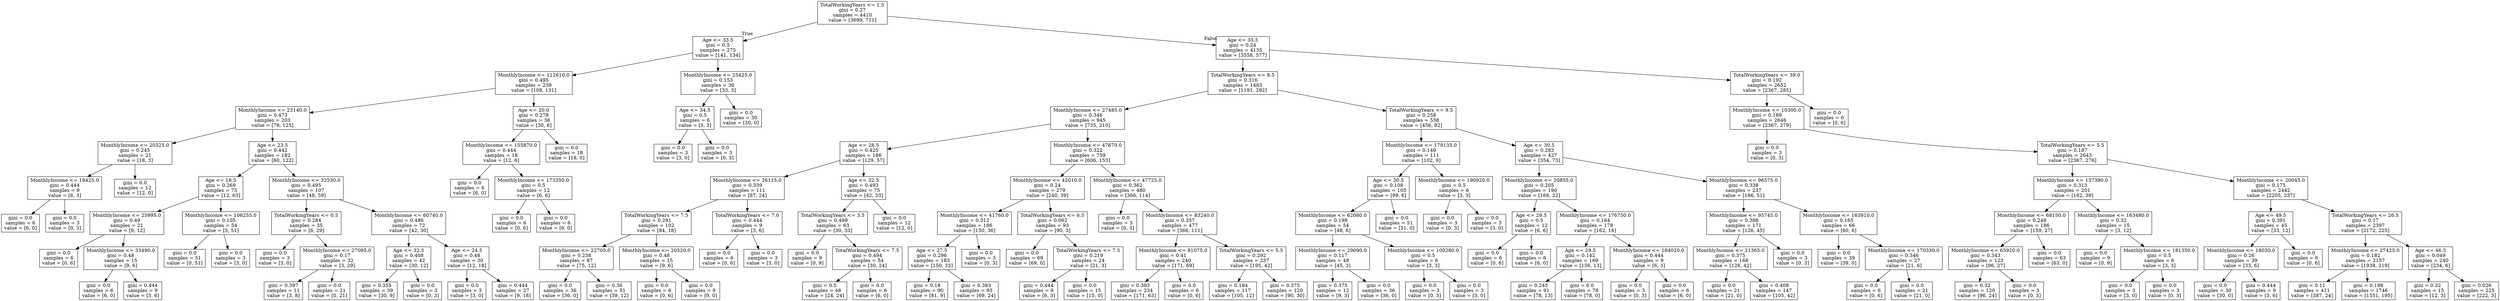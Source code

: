 digraph Tree {
node [shape=box] ;
0 [label="TotalWorkingYears <= 1.5\ngini = 0.27\nsamples = 4410\nvalue = [3699, 711]"] ;
1 [label="Age <= 33.5\ngini = 0.5\nsamples = 275\nvalue = [141, 134]"] ;
0 -> 1 [labeldistance=2.5, labelangle=45, headlabel="True"] ;
2 [label="MonthlyIncome <= 112610.0\ngini = 0.495\nsamples = 239\nvalue = [108, 131]"] ;
1 -> 2 ;
3 [label="MonthlyIncome <= 23140.0\ngini = 0.473\nsamples = 203\nvalue = [78, 125]"] ;
2 -> 3 ;
4 [label="MonthlyIncome <= 20325.0\ngini = 0.245\nsamples = 21\nvalue = [18, 3]"] ;
3 -> 4 ;
5 [label="MonthlyIncome <= 19425.0\ngini = 0.444\nsamples = 9\nvalue = [6, 3]"] ;
4 -> 5 ;
6 [label="gini = 0.0\nsamples = 6\nvalue = [6, 0]"] ;
5 -> 6 ;
7 [label="gini = 0.0\nsamples = 3\nvalue = [0, 3]"] ;
5 -> 7 ;
8 [label="gini = 0.0\nsamples = 12\nvalue = [12, 0]"] ;
4 -> 8 ;
9 [label="Age <= 23.5\ngini = 0.442\nsamples = 182\nvalue = [60, 122]"] ;
3 -> 9 ;
10 [label="Age <= 18.5\ngini = 0.269\nsamples = 75\nvalue = [12, 63]"] ;
9 -> 10 ;
11 [label="MonthlyIncome <= 25995.0\ngini = 0.49\nsamples = 21\nvalue = [9, 12]"] ;
10 -> 11 ;
12 [label="gini = 0.0\nsamples = 6\nvalue = [0, 6]"] ;
11 -> 12 ;
13 [label="MonthlyIncome <= 33490.0\ngini = 0.48\nsamples = 15\nvalue = [9, 6]"] ;
11 -> 13 ;
14 [label="gini = 0.0\nsamples = 6\nvalue = [6, 0]"] ;
13 -> 14 ;
15 [label="gini = 0.444\nsamples = 9\nvalue = [3, 6]"] ;
13 -> 15 ;
16 [label="MonthlyIncome <= 106255.0\ngini = 0.105\nsamples = 54\nvalue = [3, 51]"] ;
10 -> 16 ;
17 [label="gini = 0.0\nsamples = 51\nvalue = [0, 51]"] ;
16 -> 17 ;
18 [label="gini = 0.0\nsamples = 3\nvalue = [3, 0]"] ;
16 -> 18 ;
19 [label="MonthlyIncome <= 32530.0\ngini = 0.495\nsamples = 107\nvalue = [48, 59]"] ;
9 -> 19 ;
20 [label="TotalWorkingYears <= 0.5\ngini = 0.284\nsamples = 35\nvalue = [6, 29]"] ;
19 -> 20 ;
21 [label="gini = 0.0\nsamples = 3\nvalue = [3, 0]"] ;
20 -> 21 ;
22 [label="MonthlyIncome <= 27095.0\ngini = 0.17\nsamples = 32\nvalue = [3, 29]"] ;
20 -> 22 ;
23 [label="gini = 0.397\nsamples = 11\nvalue = [3, 8]"] ;
22 -> 23 ;
24 [label="gini = 0.0\nsamples = 21\nvalue = [0, 21]"] ;
22 -> 24 ;
25 [label="MonthlyIncome <= 60740.0\ngini = 0.486\nsamples = 72\nvalue = [42, 30]"] ;
19 -> 25 ;
26 [label="Age <= 32.5\ngini = 0.408\nsamples = 42\nvalue = [30, 12]"] ;
25 -> 26 ;
27 [label="gini = 0.355\nsamples = 39\nvalue = [30, 9]"] ;
26 -> 27 ;
28 [label="gini = 0.0\nsamples = 3\nvalue = [0, 3]"] ;
26 -> 28 ;
29 [label="Age <= 24.5\ngini = 0.48\nsamples = 30\nvalue = [12, 18]"] ;
25 -> 29 ;
30 [label="gini = 0.0\nsamples = 3\nvalue = [3, 0]"] ;
29 -> 30 ;
31 [label="gini = 0.444\nsamples = 27\nvalue = [9, 18]"] ;
29 -> 31 ;
32 [label="Age <= 20.0\ngini = 0.278\nsamples = 36\nvalue = [30, 6]"] ;
2 -> 32 ;
33 [label="MonthlyIncome <= 155870.0\ngini = 0.444\nsamples = 18\nvalue = [12, 6]"] ;
32 -> 33 ;
34 [label="gini = 0.0\nsamples = 6\nvalue = [6, 0]"] ;
33 -> 34 ;
35 [label="MonthlyIncome <= 173350.0\ngini = 0.5\nsamples = 12\nvalue = [6, 6]"] ;
33 -> 35 ;
36 [label="gini = 0.0\nsamples = 6\nvalue = [0, 6]"] ;
35 -> 36 ;
37 [label="gini = 0.0\nsamples = 6\nvalue = [6, 0]"] ;
35 -> 37 ;
38 [label="gini = 0.0\nsamples = 18\nvalue = [18, 0]"] ;
32 -> 38 ;
39 [label="MonthlyIncome <= 25425.0\ngini = 0.153\nsamples = 36\nvalue = [33, 3]"] ;
1 -> 39 ;
40 [label="Age <= 34.5\ngini = 0.5\nsamples = 6\nvalue = [3, 3]"] ;
39 -> 40 ;
41 [label="gini = 0.0\nsamples = 3\nvalue = [3, 0]"] ;
40 -> 41 ;
42 [label="gini = 0.0\nsamples = 3\nvalue = [0, 3]"] ;
40 -> 42 ;
43 [label="gini = 0.0\nsamples = 30\nvalue = [30, 0]"] ;
39 -> 43 ;
44 [label="Age <= 33.5\ngini = 0.24\nsamples = 4135\nvalue = [3558, 577]"] ;
0 -> 44 [labeldistance=2.5, labelangle=-45, headlabel="False"] ;
45 [label="TotalWorkingYears <= 8.5\ngini = 0.316\nsamples = 1483\nvalue = [1191, 292]"] ;
44 -> 45 ;
46 [label="MonthlyIncome <= 27485.0\ngini = 0.346\nsamples = 945\nvalue = [735, 210]"] ;
45 -> 46 ;
47 [label="Age <= 28.5\ngini = 0.425\nsamples = 186\nvalue = [129, 57]"] ;
46 -> 47 ;
48 [label="MonthlyIncome <= 26115.0\ngini = 0.339\nsamples = 111\nvalue = [87, 24]"] ;
47 -> 48 ;
49 [label="TotalWorkingYears <= 7.5\ngini = 0.291\nsamples = 102\nvalue = [84, 18]"] ;
48 -> 49 ;
50 [label="MonthlyIncome <= 22705.0\ngini = 0.238\nsamples = 87\nvalue = [75, 12]"] ;
49 -> 50 ;
51 [label="gini = 0.0\nsamples = 36\nvalue = [36, 0]"] ;
50 -> 51 ;
52 [label="gini = 0.36\nsamples = 51\nvalue = [39, 12]"] ;
50 -> 52 ;
53 [label="MonthlyIncome <= 20520.0\ngini = 0.48\nsamples = 15\nvalue = [9, 6]"] ;
49 -> 53 ;
54 [label="gini = 0.0\nsamples = 6\nvalue = [0, 6]"] ;
53 -> 54 ;
55 [label="gini = 0.0\nsamples = 9\nvalue = [9, 0]"] ;
53 -> 55 ;
56 [label="TotalWorkingYears <= 7.0\ngini = 0.444\nsamples = 9\nvalue = [3, 6]"] ;
48 -> 56 ;
57 [label="gini = 0.0\nsamples = 6\nvalue = [0, 6]"] ;
56 -> 57 ;
58 [label="gini = 0.0\nsamples = 3\nvalue = [3, 0]"] ;
56 -> 58 ;
59 [label="Age <= 32.5\ngini = 0.493\nsamples = 75\nvalue = [42, 33]"] ;
47 -> 59 ;
60 [label="TotalWorkingYears <= 3.5\ngini = 0.499\nsamples = 63\nvalue = [30, 33]"] ;
59 -> 60 ;
61 [label="gini = 0.0\nsamples = 9\nvalue = [0, 9]"] ;
60 -> 61 ;
62 [label="TotalWorkingYears <= 7.5\ngini = 0.494\nsamples = 54\nvalue = [30, 24]"] ;
60 -> 62 ;
63 [label="gini = 0.5\nsamples = 48\nvalue = [24, 24]"] ;
62 -> 63 ;
64 [label="gini = 0.0\nsamples = 6\nvalue = [6, 0]"] ;
62 -> 64 ;
65 [label="gini = 0.0\nsamples = 12\nvalue = [12, 0]"] ;
59 -> 65 ;
66 [label="MonthlyIncome <= 47670.0\ngini = 0.322\nsamples = 759\nvalue = [606, 153]"] ;
46 -> 66 ;
67 [label="MonthlyIncome <= 42010.0\ngini = 0.24\nsamples = 279\nvalue = [240, 39]"] ;
66 -> 67 ;
68 [label="MonthlyIncome <= 41760.0\ngini = 0.312\nsamples = 186\nvalue = [150, 36]"] ;
67 -> 68 ;
69 [label="Age <= 27.5\ngini = 0.296\nsamples = 183\nvalue = [150, 33]"] ;
68 -> 69 ;
70 [label="gini = 0.18\nsamples = 90\nvalue = [81, 9]"] ;
69 -> 70 ;
71 [label="gini = 0.383\nsamples = 93\nvalue = [69, 24]"] ;
69 -> 71 ;
72 [label="gini = 0.0\nsamples = 3\nvalue = [0, 3]"] ;
68 -> 72 ;
73 [label="TotalWorkingYears <= 6.5\ngini = 0.062\nsamples = 93\nvalue = [90, 3]"] ;
67 -> 73 ;
74 [label="gini = 0.0\nsamples = 69\nvalue = [69, 0]"] ;
73 -> 74 ;
75 [label="TotalWorkingYears <= 7.5\ngini = 0.219\nsamples = 24\nvalue = [21, 3]"] ;
73 -> 75 ;
76 [label="gini = 0.444\nsamples = 9\nvalue = [6, 3]"] ;
75 -> 76 ;
77 [label="gini = 0.0\nsamples = 15\nvalue = [15, 0]"] ;
75 -> 77 ;
78 [label="MonthlyIncome <= 47725.0\ngini = 0.362\nsamples = 480\nvalue = [366, 114]"] ;
66 -> 78 ;
79 [label="gini = 0.0\nsamples = 3\nvalue = [0, 3]"] ;
78 -> 79 ;
80 [label="MonthlyIncome <= 83240.0\ngini = 0.357\nsamples = 477\nvalue = [366, 111]"] ;
78 -> 80 ;
81 [label="MonthlyIncome <= 81075.0\ngini = 0.41\nsamples = 240\nvalue = [171, 69]"] ;
80 -> 81 ;
82 [label="gini = 0.393\nsamples = 234\nvalue = [171, 63]"] ;
81 -> 82 ;
83 [label="gini = 0.0\nsamples = 6\nvalue = [0, 6]"] ;
81 -> 83 ;
84 [label="TotalWorkingYears <= 5.5\ngini = 0.292\nsamples = 237\nvalue = [195, 42]"] ;
80 -> 84 ;
85 [label="gini = 0.184\nsamples = 117\nvalue = [105, 12]"] ;
84 -> 85 ;
86 [label="gini = 0.375\nsamples = 120\nvalue = [90, 30]"] ;
84 -> 86 ;
87 [label="TotalWorkingYears <= 9.5\ngini = 0.258\nsamples = 538\nvalue = [456, 82]"] ;
45 -> 87 ;
88 [label="MonthlyIncome <= 179135.0\ngini = 0.149\nsamples = 111\nvalue = [102, 9]"] ;
87 -> 88 ;
89 [label="Age <= 30.5\ngini = 0.108\nsamples = 105\nvalue = [99, 6]"] ;
88 -> 89 ;
90 [label="MonthlyIncome <= 62080.0\ngini = 0.198\nsamples = 54\nvalue = [48, 6]"] ;
89 -> 90 ;
91 [label="MonthlyIncome <= 29090.0\ngini = 0.117\nsamples = 48\nvalue = [45, 3]"] ;
90 -> 91 ;
92 [label="gini = 0.375\nsamples = 12\nvalue = [9, 3]"] ;
91 -> 92 ;
93 [label="gini = 0.0\nsamples = 36\nvalue = [36, 0]"] ;
91 -> 93 ;
94 [label="MonthlyIncome <= 100280.0\ngini = 0.5\nsamples = 6\nvalue = [3, 3]"] ;
90 -> 94 ;
95 [label="gini = 0.0\nsamples = 3\nvalue = [0, 3]"] ;
94 -> 95 ;
96 [label="gini = 0.0\nsamples = 3\nvalue = [3, 0]"] ;
94 -> 96 ;
97 [label="gini = 0.0\nsamples = 51\nvalue = [51, 0]"] ;
89 -> 97 ;
98 [label="MonthlyIncome <= 190920.0\ngini = 0.5\nsamples = 6\nvalue = [3, 3]"] ;
88 -> 98 ;
99 [label="gini = 0.0\nsamples = 3\nvalue = [0, 3]"] ;
98 -> 99 ;
100 [label="gini = 0.0\nsamples = 3\nvalue = [3, 0]"] ;
98 -> 100 ;
101 [label="Age <= 30.5\ngini = 0.283\nsamples = 427\nvalue = [354, 73]"] ;
87 -> 101 ;
102 [label="MonthlyIncome <= 20855.0\ngini = 0.205\nsamples = 190\nvalue = [168, 22]"] ;
101 -> 102 ;
103 [label="Age <= 29.5\ngini = 0.5\nsamples = 12\nvalue = [6, 6]"] ;
102 -> 103 ;
104 [label="gini = 0.0\nsamples = 6\nvalue = [0, 6]"] ;
103 -> 104 ;
105 [label="gini = 0.0\nsamples = 6\nvalue = [6, 0]"] ;
103 -> 105 ;
106 [label="MonthlyIncome <= 176750.0\ngini = 0.164\nsamples = 178\nvalue = [162, 16]"] ;
102 -> 106 ;
107 [label="Age <= 29.5\ngini = 0.142\nsamples = 169\nvalue = [156, 13]"] ;
106 -> 107 ;
108 [label="gini = 0.245\nsamples = 91\nvalue = [78, 13]"] ;
107 -> 108 ;
109 [label="gini = 0.0\nsamples = 78\nvalue = [78, 0]"] ;
107 -> 109 ;
110 [label="MonthlyIncome <= 184020.0\ngini = 0.444\nsamples = 9\nvalue = [6, 3]"] ;
106 -> 110 ;
111 [label="gini = 0.0\nsamples = 3\nvalue = [0, 3]"] ;
110 -> 111 ;
112 [label="gini = 0.0\nsamples = 6\nvalue = [6, 0]"] ;
110 -> 112 ;
113 [label="MonthlyIncome <= 96575.0\ngini = 0.338\nsamples = 237\nvalue = [186, 51]"] ;
101 -> 113 ;
114 [label="MonthlyIncome <= 95745.0\ngini = 0.388\nsamples = 171\nvalue = [126, 45]"] ;
113 -> 114 ;
115 [label="MonthlyIncome <= 21365.0\ngini = 0.375\nsamples = 168\nvalue = [126, 42]"] ;
114 -> 115 ;
116 [label="gini = 0.0\nsamples = 21\nvalue = [21, 0]"] ;
115 -> 116 ;
117 [label="gini = 0.408\nsamples = 147\nvalue = [105, 42]"] ;
115 -> 117 ;
118 [label="gini = 0.0\nsamples = 3\nvalue = [0, 3]"] ;
114 -> 118 ;
119 [label="MonthlyIncome <= 163910.0\ngini = 0.165\nsamples = 66\nvalue = [60, 6]"] ;
113 -> 119 ;
120 [label="gini = 0.0\nsamples = 39\nvalue = [39, 0]"] ;
119 -> 120 ;
121 [label="MonthlyIncome <= 170330.0\ngini = 0.346\nsamples = 27\nvalue = [21, 6]"] ;
119 -> 121 ;
122 [label="gini = 0.0\nsamples = 6\nvalue = [0, 6]"] ;
121 -> 122 ;
123 [label="gini = 0.0\nsamples = 21\nvalue = [21, 0]"] ;
121 -> 123 ;
124 [label="TotalWorkingYears <= 39.0\ngini = 0.192\nsamples = 2652\nvalue = [2367, 285]"] ;
44 -> 124 ;
125 [label="MonthlyIncome <= 10300.0\ngini = 0.189\nsamples = 2646\nvalue = [2367, 279]"] ;
124 -> 125 ;
126 [label="gini = 0.0\nsamples = 3\nvalue = [0, 3]"] ;
125 -> 126 ;
127 [label="TotalWorkingYears <= 5.5\ngini = 0.187\nsamples = 2643\nvalue = [2367, 276]"] ;
125 -> 127 ;
128 [label="MonthlyIncome <= 137390.0\ngini = 0.313\nsamples = 201\nvalue = [162, 39]"] ;
127 -> 128 ;
129 [label="MonthlyIncome <= 68150.0\ngini = 0.248\nsamples = 186\nvalue = [159, 27]"] ;
128 -> 129 ;
130 [label="MonthlyIncome <= 65920.0\ngini = 0.343\nsamples = 123\nvalue = [96, 27]"] ;
129 -> 130 ;
131 [label="gini = 0.32\nsamples = 120\nvalue = [96, 24]"] ;
130 -> 131 ;
132 [label="gini = 0.0\nsamples = 3\nvalue = [0, 3]"] ;
130 -> 132 ;
133 [label="gini = 0.0\nsamples = 63\nvalue = [63, 0]"] ;
129 -> 133 ;
134 [label="MonthlyIncome <= 163480.0\ngini = 0.32\nsamples = 15\nvalue = [3, 12]"] ;
128 -> 134 ;
135 [label="gini = 0.0\nsamples = 9\nvalue = [0, 9]"] ;
134 -> 135 ;
136 [label="MonthlyIncome <= 181350.0\ngini = 0.5\nsamples = 6\nvalue = [3, 3]"] ;
134 -> 136 ;
137 [label="gini = 0.0\nsamples = 3\nvalue = [3, 0]"] ;
136 -> 137 ;
138 [label="gini = 0.0\nsamples = 3\nvalue = [0, 3]"] ;
136 -> 138 ;
139 [label="MonthlyIncome <= 20045.0\ngini = 0.175\nsamples = 2442\nvalue = [2205, 237]"] ;
127 -> 139 ;
140 [label="Age <= 49.5\ngini = 0.391\nsamples = 45\nvalue = [33, 12]"] ;
139 -> 140 ;
141 [label="MonthlyIncome <= 18030.0\ngini = 0.26\nsamples = 39\nvalue = [33, 6]"] ;
140 -> 141 ;
142 [label="gini = 0.0\nsamples = 30\nvalue = [30, 0]"] ;
141 -> 142 ;
143 [label="gini = 0.444\nsamples = 9\nvalue = [3, 6]"] ;
141 -> 143 ;
144 [label="gini = 0.0\nsamples = 6\nvalue = [0, 6]"] ;
140 -> 144 ;
145 [label="TotalWorkingYears <= 26.5\ngini = 0.17\nsamples = 2397\nvalue = [2172, 225]"] ;
139 -> 145 ;
146 [label="MonthlyIncome <= 27425.0\ngini = 0.182\nsamples = 2157\nvalue = [1938, 219]"] ;
145 -> 146 ;
147 [label="gini = 0.11\nsamples = 411\nvalue = [387, 24]"] ;
146 -> 147 ;
148 [label="gini = 0.198\nsamples = 1746\nvalue = [1551, 195]"] ;
146 -> 148 ;
149 [label="Age <= 46.5\ngini = 0.049\nsamples = 240\nvalue = [234, 6]"] ;
145 -> 149 ;
150 [label="gini = 0.32\nsamples = 15\nvalue = [12, 3]"] ;
149 -> 150 ;
151 [label="gini = 0.026\nsamples = 225\nvalue = [222, 3]"] ;
149 -> 151 ;
152 [label="gini = 0.0\nsamples = 6\nvalue = [0, 6]"] ;
124 -> 152 ;
}